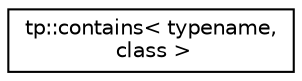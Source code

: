 digraph "Graphical Class Hierarchy"
{
 // LATEX_PDF_SIZE
  edge [fontname="Helvetica",fontsize="10",labelfontname="Helvetica",labelfontsize="10"];
  node [fontname="Helvetica",fontsize="10",shape=record];
  rankdir="LR";
  Node0 [label="tp::contains\< typename,\l class \>",height=0.2,width=0.4,color="black", fillcolor="white", style="filled",URL="$structtp_1_1contains.html",tooltip=" "];
}
